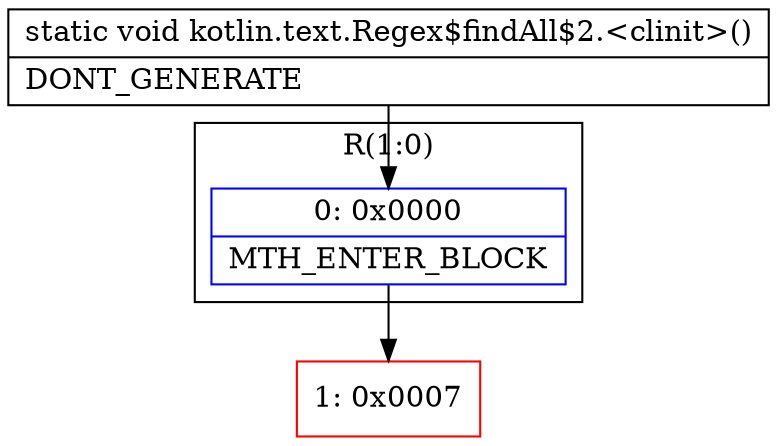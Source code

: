digraph "CFG forkotlin.text.Regex$findAll$2.\<clinit\>()V" {
subgraph cluster_Region_1555092927 {
label = "R(1:0)";
node [shape=record,color=blue];
Node_0 [shape=record,label="{0\:\ 0x0000|MTH_ENTER_BLOCK\l}"];
}
Node_1 [shape=record,color=red,label="{1\:\ 0x0007}"];
MethodNode[shape=record,label="{static void kotlin.text.Regex$findAll$2.\<clinit\>()  | DONT_GENERATE\l}"];
MethodNode -> Node_0;
Node_0 -> Node_1;
}

